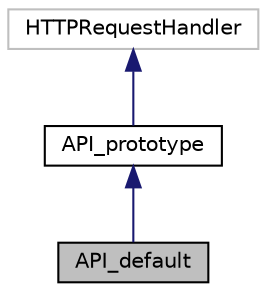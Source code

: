 digraph "API_default"
{
  edge [fontname="Helvetica",fontsize="10",labelfontname="Helvetica",labelfontsize="10"];
  node [fontname="Helvetica",fontsize="10",shape=record];
  Node0 [label="API_default",height=0.2,width=0.4,color="black", fillcolor="grey75", style="filled", fontcolor="black"];
  Node1 -> Node0 [dir="back",color="midnightblue",fontsize="10",style="solid"];
  Node1 [label="API_prototype",height=0.2,width=0.4,color="black", fillcolor="white", style="filled",URL="$classAPI__prototype.html"];
  Node2 -> Node1 [dir="back",color="midnightblue",fontsize="10",style="solid"];
  Node2 [label="HTTPRequestHandler",height=0.2,width=0.4,color="grey75", fillcolor="white", style="filled"];
}
